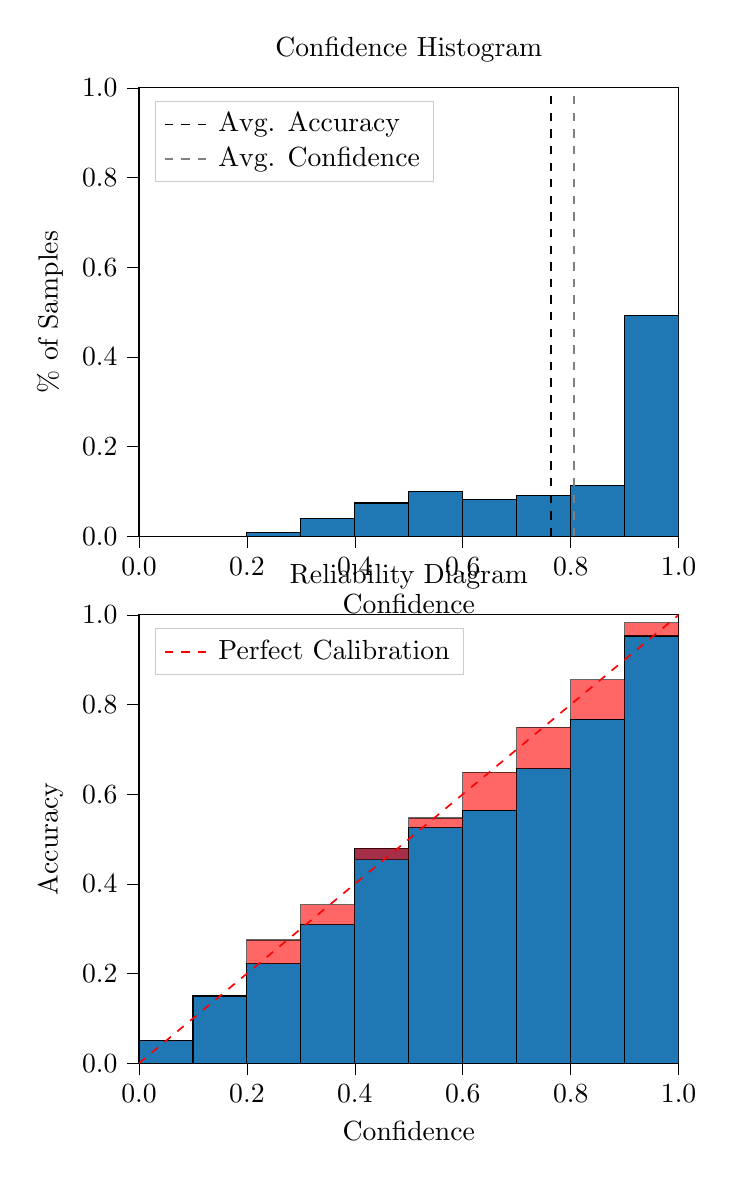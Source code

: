 % This file was created by tikzplotlib v0.9.8.
\begin{tikzpicture}

\definecolor{color0}{rgb}{0.122,0.467,0.706}

\begin{groupplot}[group style={group size=1 by 2}]
\nextgroupplot[
legend cell align={left},
legend style={
  fill opacity=0.8,
  draw opacity=1,
  text opacity=1,
  at={(0.03,0.97)},
  anchor=north west,
  draw=white!80!black
},
tick align=outside,
tick pos=left,
title={Confidence Histogram},
x grid style={white!69.02!black},
xlabel={Confidence},
xmin=0, xmax=1,
xtick style={color=black},
xtick={0,0.2,0.4,0.6,0.8,1},
xticklabels={0.0,0.2,0.4,0.6,0.8,1.0},
y grid style={white!69.02!black},
ylabel={\% of Samples},
ymin=0, ymax=1,
ytick style={color=black},
ytick={0,0.2,0.4,0.6,0.8,1},
yticklabels={0.0,0.2,0.4,0.6,0.8,1.0}
]
\draw[draw=black,fill=color0] (axis cs:-6.939e-18,0) rectangle (axis cs:0.1,0);
\draw[draw=black,fill=color0] (axis cs:0.1,0) rectangle (axis cs:0.2,0);
\draw[draw=black,fill=color0] (axis cs:0.2,0) rectangle (axis cs:0.3,0.009);
\draw[draw=black,fill=color0] (axis cs:0.3,0) rectangle (axis cs:0.4,0.04);
\draw[draw=black,fill=color0] (axis cs:0.4,0) rectangle (axis cs:0.5,0.074);
\draw[draw=black,fill=color0] (axis cs:0.5,0) rectangle (axis cs:0.6,0.099);
\draw[draw=black,fill=color0] (axis cs:0.6,0) rectangle (axis cs:0.7,0.081);
\draw[draw=black,fill=color0] (axis cs:0.7,0) rectangle (axis cs:0.8,0.09);
\draw[draw=black,fill=color0] (axis cs:0.8,0) rectangle (axis cs:0.9,0.113);
\draw[draw=black,fill=color0] (axis cs:0.9,0) rectangle (axis cs:1,0.493);
\addplot [semithick, black, dashed]
table {%
0.764 0
0.764 1
};
\addlegendentry{Avg. Accuracy}
\addplot [semithick, white!50.196!black, dashed]
table {%
0.806 0
0.806 1
};
\addlegendentry{Avg. Confidence}

\nextgroupplot[
legend cell align={left},
legend style={
  fill opacity=0.8,
  draw opacity=1,
  text opacity=1,
  at={(0.03,0.97)},
  anchor=north west,
  draw=white!80!black
},
tick align=outside,
tick pos=left,
title={Reliability Diagram},
x grid style={white!69.02!black},
xlabel={Confidence},
xmin=0, xmax=1,
xtick style={color=black},
xtick={0,0.2,0.4,0.6,0.8,1},
xticklabels={0.0,0.2,0.4,0.6,0.8,1.0},
y grid style={white!69.02!black},
ylabel={Accuracy},
ymin=0, ymax=1,
ytick style={color=black},
ytick={0,0.2,0.4,0.6,0.8,1},
yticklabels={0.0,0.2,0.4,0.6,0.8,1.0}
]
\draw[draw=black,fill=color0] (axis cs:-6.939e-18,0) rectangle (axis cs:0.1,0.05);
\draw[draw=black,fill=color0] (axis cs:0.1,0) rectangle (axis cs:0.2,0.15);
\draw[draw=black,fill=color0] (axis cs:0.2,0) rectangle (axis cs:0.3,0.222);
\draw[draw=black,fill=color0] (axis cs:0.3,0) rectangle (axis cs:0.4,0.309);
\draw[draw=black,fill=color0] (axis cs:0.4,0) rectangle (axis cs:0.5,0.48);
\draw[draw=black,fill=color0] (axis cs:0.5,0) rectangle (axis cs:0.6,0.525);
\draw[draw=black,fill=color0] (axis cs:0.6,0) rectangle (axis cs:0.7,0.564);
\draw[draw=black,fill=color0] (axis cs:0.7,0) rectangle (axis cs:0.8,0.657);
\draw[draw=black,fill=color0] (axis cs:0.8,0) rectangle (axis cs:0.9,0.767);
\draw[draw=black,fill=color0] (axis cs:0.9,0) rectangle (axis cs:1,0.953);
\draw[draw=black,fill=red,opacity=0.6] (axis cs:-6.939e-18,0.05) rectangle (axis cs:0.1,0.05);
\draw[draw=black,fill=red,opacity=0.6] (axis cs:0.1,0.15) rectangle (axis cs:0.2,0.15);
\draw[draw=black,fill=red,opacity=0.6] (axis cs:0.2,0.222) rectangle (axis cs:0.3,0.275);
\draw[draw=black,fill=red,opacity=0.6] (axis cs:0.3,0.309) rectangle (axis cs:0.4,0.354);
\draw[draw=black,fill=red,opacity=0.6] (axis cs:0.4,0.48) rectangle (axis cs:0.5,0.454);
\draw[draw=black,fill=red,opacity=0.6] (axis cs:0.5,0.525) rectangle (axis cs:0.6,0.547);
\draw[draw=black,fill=red,opacity=0.6] (axis cs:0.6,0.564) rectangle (axis cs:0.7,0.649);
\draw[draw=black,fill=red,opacity=0.6] (axis cs:0.7,0.657) rectangle (axis cs:0.8,0.749);
\draw[draw=black,fill=red,opacity=0.6] (axis cs:0.8,0.767) rectangle (axis cs:0.9,0.855);
\draw[draw=black,fill=red,opacity=0.6] (axis cs:0.9,0.953) rectangle (axis cs:1,0.983);
\addplot [semithick, red, dashed]
table {%
0 0
1 1
};
\addlegendentry{Perfect Calibration}
\end{groupplot}

\end{tikzpicture}
